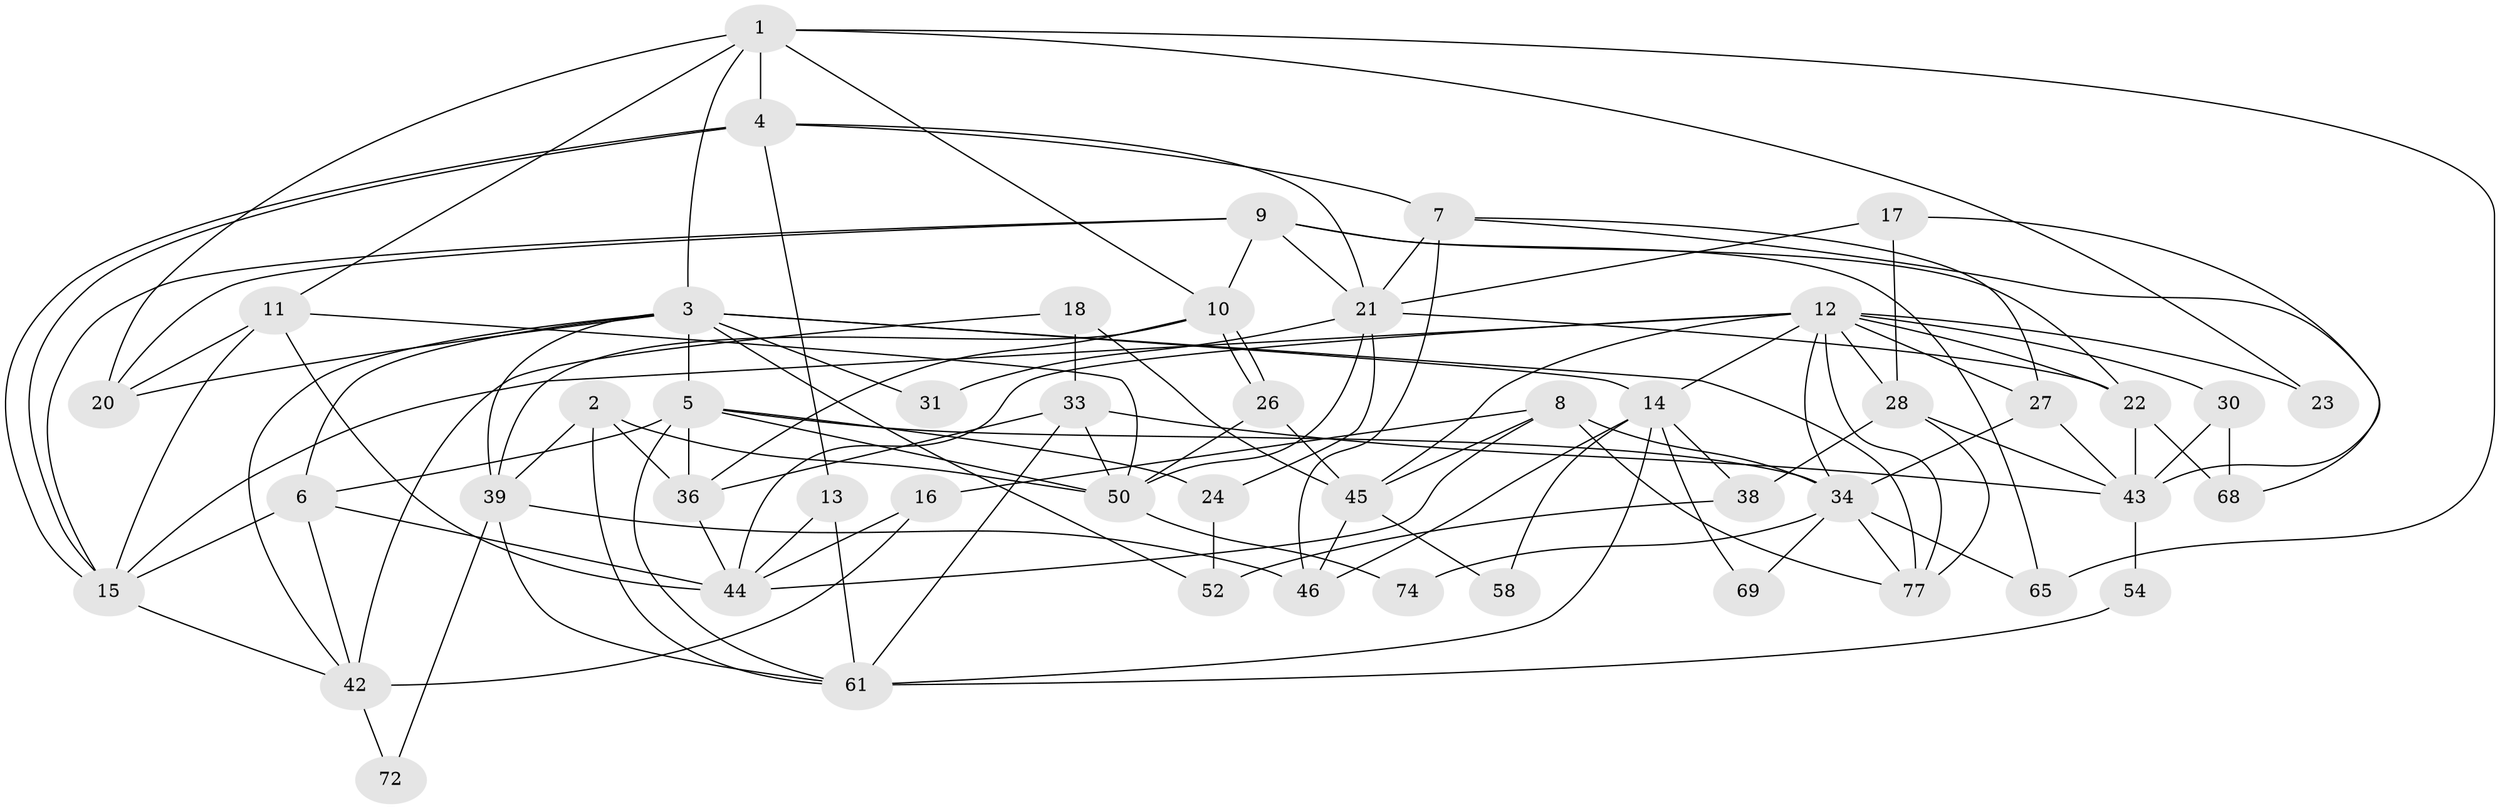 // original degree distribution, {7: 0.09090909090909091, 4: 0.2597402597402597, 6: 0.05194805194805195, 2: 0.16883116883116883, 5: 0.11688311688311688, 3: 0.2857142857142857, 10: 0.012987012987012988, 8: 0.012987012987012988}
// Generated by graph-tools (version 1.1) at 2025/11/02/27/25 16:11:23]
// undirected, 49 vertices, 119 edges
graph export_dot {
graph [start="1"]
  node [color=gray90,style=filled];
  1;
  2 [super="+60"];
  3 [super="+62"];
  4 [super="+66"];
  5 [super="+63"];
  6 [super="+71"];
  7;
  8 [super="+41"];
  9 [super="+67"];
  10 [super="+35"];
  11 [super="+19"];
  12 [super="+53"];
  13 [super="+64"];
  14 [super="+40"];
  15 [super="+25"];
  16;
  17;
  18;
  20 [super="+76"];
  21 [super="+73"];
  22 [super="+57"];
  23;
  24 [super="+29"];
  26;
  27 [super="+32"];
  28 [super="+47"];
  30;
  31;
  33 [super="+56"];
  34 [super="+37"];
  36 [super="+49"];
  38;
  39 [super="+75"];
  42 [super="+48"];
  43 [super="+55"];
  44;
  45 [super="+51"];
  46 [super="+59"];
  50 [super="+70"];
  52;
  54;
  58;
  61;
  65;
  68;
  69;
  72;
  74;
  77;
  1 -- 65;
  1 -- 3;
  1 -- 4;
  1 -- 20;
  1 -- 23;
  1 -- 11;
  1 -- 10;
  2 -- 61;
  2 -- 39;
  2 -- 36;
  2 -- 50;
  3 -- 31 [weight=2];
  3 -- 20;
  3 -- 52;
  3 -- 5;
  3 -- 39;
  3 -- 42;
  3 -- 77;
  3 -- 14;
  3 -- 6;
  4 -- 15;
  4 -- 15;
  4 -- 21;
  4 -- 7;
  4 -- 13;
  5 -- 61;
  5 -- 34;
  5 -- 36;
  5 -- 6;
  5 -- 24 [weight=2];
  5 -- 50;
  6 -- 44;
  6 -- 15;
  6 -- 42;
  7 -- 21;
  7 -- 27;
  7 -- 46;
  7 -- 68;
  8 -- 77;
  8 -- 44;
  8 -- 16;
  8 -- 34;
  8 -- 45;
  9 -- 21;
  9 -- 15;
  9 -- 65;
  9 -- 20;
  9 -- 10;
  9 -- 22;
  10 -- 26;
  10 -- 26;
  10 -- 36;
  10 -- 39;
  11 -- 44;
  11 -- 15;
  11 -- 50;
  11 -- 20;
  12 -- 44;
  12 -- 14;
  12 -- 15;
  12 -- 23;
  12 -- 30;
  12 -- 77;
  12 -- 34;
  12 -- 28;
  12 -- 27;
  12 -- 45;
  12 -- 22;
  13 -- 61;
  13 -- 44;
  14 -- 58;
  14 -- 61;
  14 -- 38;
  14 -- 46;
  14 -- 69;
  15 -- 42;
  16 -- 44;
  16 -- 42;
  17 -- 21 [weight=2];
  17 -- 28;
  17 -- 43;
  18 -- 33;
  18 -- 42;
  18 -- 45;
  21 -- 50 [weight=2];
  21 -- 22;
  21 -- 31;
  21 -- 24;
  22 -- 68;
  22 -- 43;
  24 -- 52;
  26 -- 45;
  26 -- 50;
  27 -- 34 [weight=2];
  27 -- 43;
  28 -- 77;
  28 -- 38;
  28 -- 43;
  30 -- 68;
  30 -- 43;
  33 -- 43 [weight=2];
  33 -- 36;
  33 -- 61;
  33 -- 50;
  34 -- 69;
  34 -- 65;
  34 -- 74;
  34 -- 77;
  36 -- 44;
  38 -- 52;
  39 -- 61;
  39 -- 72;
  39 -- 46;
  42 -- 72;
  43 -- 54;
  45 -- 58;
  45 -- 46;
  50 -- 74;
  54 -- 61;
}
